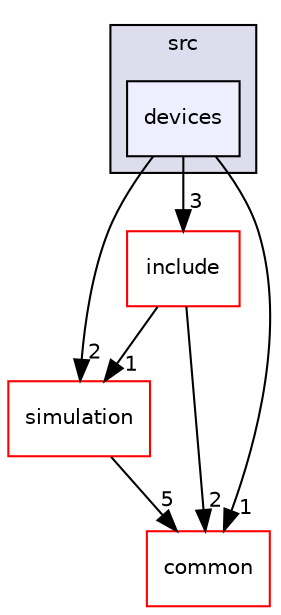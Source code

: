 digraph "/home/travis/build/AliceO2Group/AliceO2/Detectors/ITSMFT/MFT/reconstruction/src/devices" {
  bgcolor=transparent;
  compound=true
  node [ fontsize="10", fontname="Helvetica"];
  edge [ labelfontsize="10", labelfontname="Helvetica"];
  subgraph clusterdir_483c4f61a36a1bf308f0df7141e48e27 {
    graph [ bgcolor="#ddddee", pencolor="black", label="src" fontname="Helvetica", fontsize="10", URL="dir_483c4f61a36a1bf308f0df7141e48e27.html"]
  dir_a8f8d252744b18905f737caafcc59ec9 [shape=box, label="devices", style="filled", fillcolor="#eeeeff", pencolor="black", URL="dir_a8f8d252744b18905f737caafcc59ec9.html"];
  }
  dir_a5377c1b7cc3cb8f35997e73e566fda2 [shape=box label="include" color="red" URL="dir_a5377c1b7cc3cb8f35997e73e566fda2.html"];
  dir_a336bf94aab96007822cb34c9e2cb8a5 [shape=box label="simulation" color="red" URL="dir_a336bf94aab96007822cb34c9e2cb8a5.html"];
  dir_85bf31a2e8d306e7598ffcb73f8df6bf [shape=box label="common" color="red" URL="dir_85bf31a2e8d306e7598ffcb73f8df6bf.html"];
  dir_a5377c1b7cc3cb8f35997e73e566fda2->dir_a336bf94aab96007822cb34c9e2cb8a5 [headlabel="1", labeldistance=1.5 headhref="dir_000103_000084.html"];
  dir_a5377c1b7cc3cb8f35997e73e566fda2->dir_85bf31a2e8d306e7598ffcb73f8df6bf [headlabel="2", labeldistance=1.5 headhref="dir_000103_000116.html"];
  dir_a8f8d252744b18905f737caafcc59ec9->dir_a5377c1b7cc3cb8f35997e73e566fda2 [headlabel="3", labeldistance=1.5 headhref="dir_000161_000103.html"];
  dir_a8f8d252744b18905f737caafcc59ec9->dir_a336bf94aab96007822cb34c9e2cb8a5 [headlabel="2", labeldistance=1.5 headhref="dir_000161_000084.html"];
  dir_a8f8d252744b18905f737caafcc59ec9->dir_85bf31a2e8d306e7598ffcb73f8df6bf [headlabel="1", labeldistance=1.5 headhref="dir_000161_000116.html"];
  dir_a336bf94aab96007822cb34c9e2cb8a5->dir_85bf31a2e8d306e7598ffcb73f8df6bf [headlabel="5", labeldistance=1.5 headhref="dir_000084_000116.html"];
}
